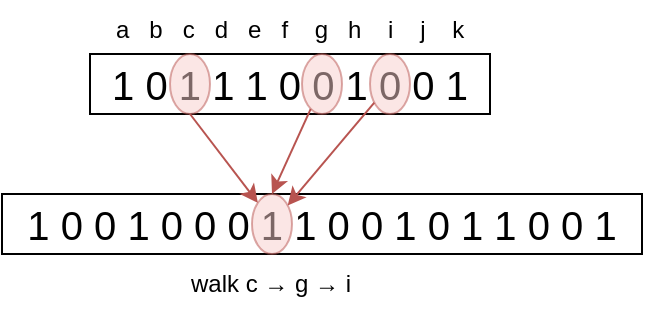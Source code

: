 <mxfile>
    <diagram id="3szIqzGHPbS1gd0lIrZR" name="ページ1">
        <mxGraphModel dx="464" dy="547" grid="1" gridSize="10" guides="1" tooltips="1" connect="1" arrows="1" fold="1" page="1" pageScale="1" pageWidth="827" pageHeight="1169" math="1" shadow="0">
            <root>
                <mxCell id="0"/>
                <mxCell id="1" parent="0"/>
                <mxCell id="2" value="&lt;font style=&quot;font-size: 20px;&quot;&gt;1 0 1 1 1 0 0 1 0 0 1&lt;/font&gt;" style="whiteSpace=wrap;html=1;" parent="1" vertex="1">
                    <mxGeometry x="54" y="80" width="200" height="30" as="geometry"/>
                </mxCell>
                <mxCell id="5" value="&lt;span style=&quot;font-size: 20px;&quot;&gt;1 0 0 1 0 0 0 1 1 0 0 1 0 1 1 0 0 1&lt;/span&gt;" style="whiteSpace=wrap;html=1;" parent="1" vertex="1">
                    <mxGeometry x="10" y="150" width="320" height="30" as="geometry"/>
                </mxCell>
                <mxCell id="6" value="" style="ellipse;whiteSpace=wrap;html=1;fillColor=#f8cecc;strokeColor=#b85450;opacity=50;" parent="1" vertex="1">
                    <mxGeometry x="135" y="150" width="20" height="30" as="geometry"/>
                </mxCell>
                <mxCell id="10" style="edgeStyle=none;html=1;exitX=0.5;exitY=1;exitDx=0;exitDy=0;entryX=0;entryY=0;entryDx=0;entryDy=0;fillColor=#f8cecc;strokeColor=#b85450;" parent="1" source="7" target="6" edge="1">
                    <mxGeometry relative="1" as="geometry"/>
                </mxCell>
                <mxCell id="7" value="" style="ellipse;whiteSpace=wrap;html=1;fillColor=#f8cecc;strokeColor=#b85450;opacity=50;" parent="1" vertex="1">
                    <mxGeometry x="94" y="80" width="20" height="30" as="geometry"/>
                </mxCell>
                <mxCell id="11" style="edgeStyle=none;html=1;entryX=0.5;entryY=0;entryDx=0;entryDy=0;fillColor=#f8cecc;strokeColor=#b85450;" parent="1" source="8" target="6" edge="1">
                    <mxGeometry relative="1" as="geometry"/>
                </mxCell>
                <mxCell id="8" value="" style="ellipse;whiteSpace=wrap;html=1;fillColor=#f8cecc;strokeColor=#b85450;opacity=50;" parent="1" vertex="1">
                    <mxGeometry x="160" y="80" width="20" height="30" as="geometry"/>
                </mxCell>
                <mxCell id="12" style="edgeStyle=none;html=1;fillColor=#f8cecc;strokeColor=#b85450;" parent="1" source="9" target="6" edge="1">
                    <mxGeometry relative="1" as="geometry"/>
                </mxCell>
                <mxCell id="9" value="" style="ellipse;whiteSpace=wrap;html=1;fillColor=#f8cecc;strokeColor=#b85450;opacity=50;" parent="1" vertex="1">
                    <mxGeometry x="194" y="80" width="20" height="30" as="geometry"/>
                </mxCell>
                <mxCell id="13" value="a&amp;nbsp; &amp;nbsp;b&amp;nbsp; &amp;nbsp;c&amp;nbsp; &amp;nbsp;d&amp;nbsp; &amp;nbsp;e&amp;nbsp; &amp;nbsp;f&amp;nbsp; &amp;nbsp; g&amp;nbsp; &amp;nbsp;h&amp;nbsp; &amp;nbsp; i&amp;nbsp; &amp;nbsp; j&amp;nbsp; &amp;nbsp; k" style="text;html=1;align=left;verticalAlign=middle;resizable=0;points=[];autosize=1;strokeColor=none;fillColor=none;" vertex="1" parent="1">
                    <mxGeometry x="65" y="53" width="200" height="30" as="geometry"/>
                </mxCell>
                <mxCell id="14" value="walk c → g → i" style="text;html=1;align=center;verticalAlign=middle;resizable=0;points=[];autosize=1;strokeColor=none;fillColor=none;" vertex="1" parent="1">
                    <mxGeometry x="94" y="180" width="100" height="30" as="geometry"/>
                </mxCell>
            </root>
        </mxGraphModel>
    </diagram>
</mxfile>